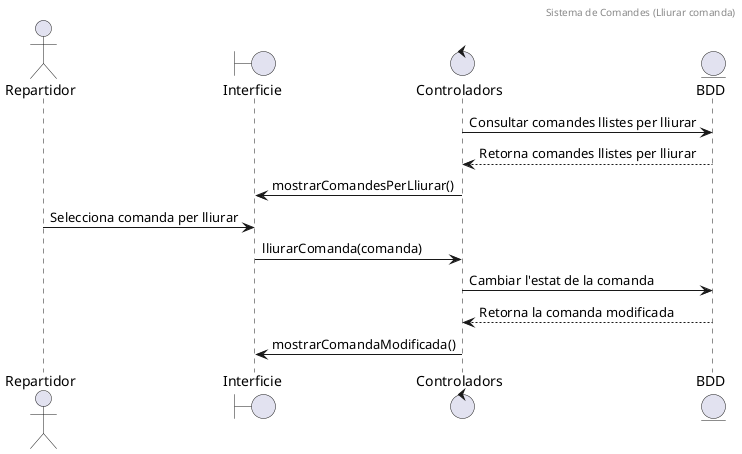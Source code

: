 @startuml
'https://plantuml.com/sequence-diagram
header "Sistema de Comandes (Lliurar comanda)"
actor Repartidor AS R
boundary Interficie AS I
control "Controladors" AS Co
entity BDD AS B

Co -> B : Consultar comandes llistes per lliurar
B --> Co : Retorna comandes llistes per lliurar
Co -> I : mostrarComandesPerLliurar()
R -> I : Selecciona comanda per lliurar
I -> Co : lliurarComanda(comanda)
Co -> B : Cambiar l'estat de la comanda
B --> Co : Retorna la comanda modificada
Co -> I : mostrarComandaModificada()

@enduml